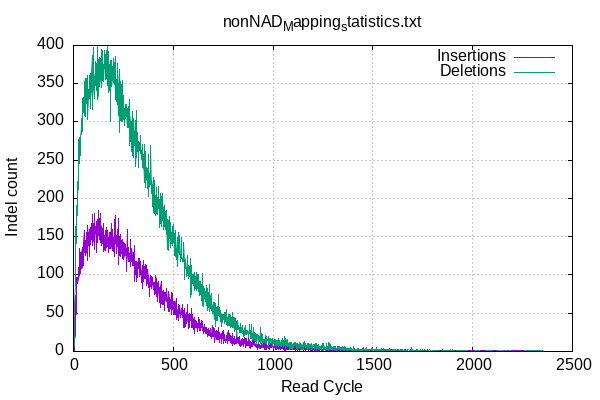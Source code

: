 
        set terminal png size 600,400 truecolor
        set output "Mapping_statistics/nonNAD_map-indel-cycles.png"
        set grid xtics ytics y2tics back lc rgb "#cccccc"
        set style line 1 linetype 1  linecolor rgb "red"
        set style line 2 linetype 2  linecolor rgb "black"
        set style line 3 linetype 3  linecolor rgb "green"
        set style line 4 linetype 4  linecolor rgb "blue"
        set style increment user
        set ylabel "Indel count"
        set xlabel "Read Cycle"
        set title "nonNAD_Mapping_statistics.txt"
    plot '-' w l ti 'Insertions', '' w l ti 'Deletions'
4	0
5	2
6	12
7	16
8	21
9	45
10	38
11	50
12	73
13	48
14	71
15	74
16	78
17	97
18	97
19	90
20	92
21	90
22	89
23	96
24	110
25	103
26	100
27	95
28	101
29	99
30	135
31	99
32	122
33	122
34	119
35	102
36	114
37	129
38	116
39	108
40	126
41	129
42	128
43	136
44	110
45	120
46	121
47	122
48	112
49	124
50	133
51	139
52	142
53	158
54	140
55	137
56	130
57	144
58	133
59	140
60	145
61	142
62	125
63	130
64	143
65	146
66	156
67	141
68	149
69	119
70	155
71	119
72	165
73	148
74	140
75	141
76	138
77	155
78	129
79	141
80	159
81	124
82	153
83	140
84	162
85	152
86	149
87	145
88	154
89	147
90	146
91	167
92	160
93	161
94	179
95	145
96	140
97	139
98	156
99	167
100	144
101	144
102	165
103	145
104	157
105	145
106	181
107	133
108	163
109	154
110	163
111	157
112	156
113	167
114	170
115	157
116	130
117	149
118	148
119	142
120	152
121	167
122	172
123	156
124	168
125	151
126	184
127	152
128	159
129	146
130	147
131	174
132	171
133	148
134	150
135	167
136	180
137	142
138	154
139	158
140	146
141	138
142	164
143	143
144	141
145	150
146	151
147	161
148	147
149	167
150	137
151	154
152	131
153	133
154	143
155	143
156	151
157	140
158	142
159	157
160	158
161	132
162	137
163	146
164	162
165	158
166	160
167	136
168	137
169	156
170	151
171	151
172	158
173	130
174	146
175	149
176	147
177	130
178	155
179	147
180	146
181	134
182	143
183	156
184	152
185	138
186	147
187	135
188	165
189	148
190	141
191	167
192	137
193	132
194	139
195	132
196	159
197	146
198	144
199	141
200	131
201	149
202	140
203	157
204	158
205	173
206	135
207	124
208	178
209	146
210	147
211	141
212	149
213	139
214	140
215	152
216	131
217	128
218	151
219	151
220	137
221	160
222	140
223	147
224	114
225	174
226	142
227	130
228	142
229	133
230	150
231	146
232	126
233	145
234	140
235	124
236	153
237	142
238	134
239	141
240	145
241	128
242	133
243	147
244	122
245	132
246	128
247	141
248	140
249	134
250	143
251	129
252	138
253	120
254	126
255	126
256	125
257	132
258	141
259	126
260	138
261	137
262	140
263	133
264	134
265	124
266	116
267	120
268	105
269	159
270	134
271	132
272	139
273	126
274	118
275	119
276	136
277	129
278	128
279	128
280	121
281	127
282	117
283	117
284	131
285	146
286	115
287	111
288	122
289	128
290	134
291	118
292	125
293	134
294	125
295	115
296	113
297	115
298	121
299	112
300	112
301	127
302	130
303	113
304	111
305	124
306	125
307	138
308	91
309	114
310	100
311	105
312	118
313	109
314	106
315	105
316	102
317	92
318	118
319	98
320	110
321	97
322	113
323	116
324	109
325	114
326	121
327	109
328	119
329	122
330	109
331	115
332	98
333	98
334	117
335	102
336	116
337	101
338	112
339	94
340	102
341	90
342	106
343	99
344	112
345	106
346	112
347	93
348	83
349	113
350	119
351	92
352	97
353	96
354	101
355	107
356	111
357	109
358	96
359	114
360	95
361	107
362	98
363	98
364	103
365	112
366	105
367	86
368	93
369	103
370	101
371	89
372	95
373	107
374	95
375	92
376	87
377	84
378	99
379	83
380	89
381	72
382	90
383	88
384	99
385	85
386	96
387	92
388	99
389	96
390	88
391	95
392	98
393	83
394	88
395	97
396	93
397	93
398	90
399	87
400	81
401	90
402	81
403	87
404	83
405	90
406	74
407	79
408	77
409	76
410	76
411	80
412	84
413	99
414	91
415	72
416	90
417	81
418	95
419	79
420	65
421	86
422	77
423	89
424	92
425	81
426	79
427	77
428	79
429	68
430	64
431	81
432	71
433	84
434	58
435	70
436	73
437	75
438	85
439	91
440	87
441	74
442	65
443	63
444	71
445	79
446	77
447	61
448	69
449	65
450	80
451	70
452	70
453	62
454	77
455	74
456	71
457	54
458	68
459	71
460	77
461	69
462	67
463	70
464	77
465	65
466	73
467	69
468	82
469	66
470	57
471	63
472	65
473	66
474	74
475	70
476	63
477	52
478	79
479	69
480	65
481	68
482	52
483	71
484	58
485	68
486	57
487	56
488	57
489	70
490	62
491	48
492	63
493	77
494	72
495	70
496	76
497	65
498	55
499	55
500	65
501	65
502	60
503	48
504	63
505	50
506	55
507	49
508	65
509	52
510	63
511	48
512	59
513	63
514	69
515	42
516	56
517	47
518	62
519	44
520	54
521	46
522	54
523	52
524	56
525	60
526	58
527	62
528	40
529	56
530	50
531	59
532	51
533	60
534	46
535	51
536	46
537	45
538	50
539	56
540	48
541	51
542	50
543	52
544	44
545	45
546	51
547	62
548	46
549	44
550	54
551	51
552	48
553	32
554	53
555	40
556	56
557	40
558	31
559	42
560	39
561	33
562	44
563	49
564	51
565	36
566	44
567	49
568	38
569	45
570	61
571	49
572	42
573	42
574	37
575	30
576	49
577	42
578	40
579	32
580	45
581	44
582	48
583	50
584	40
585	48
586	43
587	45
588	48
589	45
590	56
591	52
592	31
593	37
594	37
595	32
596	33
597	45
598	48
599	29
600	31
601	36
602	36
603	42
604	44
605	24
606	33
607	40
608	39
609	33
610	31
611	41
612	35
613	41
614	32
615	33
616	39
617	31
618	37
619	26
620	37
621	37
622	32
623	29
624	39
625	41
626	31
627	37
628	44
629	34
630	37
631	42
632	27
633	37
634	36
635	29
636	27
637	37
638	34
639	39
640	32
641	32
642	40
643	38
644	39
645	27
646	35
647	32
648	36
649	23
650	31
651	28
652	30
653	25
654	31
655	35
656	26
657	32
658	30
659	32
660	27
661	32
662	23
663	25
664	25
665	24
666	31
667	30
668	26
669	25
670	29
671	19
672	29
673	23
674	21
675	26
676	30
677	23
678	30
679	21
680	27
681	24
682	23
683	27
684	20
685	28
686	27
687	25
688	30
689	20
690	22
691	24
692	23
693	17
694	34
695	24
696	23
697	19
698	26
699	21
700	24
701	31
702	19
703	24
704	30
705	19
706	23
707	17
708	12
709	21
710	26
711	19
712	25
713	24
714	27
715	25
716	28
717	16
718	20
719	26
720	22
721	20
722	26
723	16
724	21
725	25
726	32
727	23
728	16
729	15
730	24
731	17
732	12
733	25
734	21
735	21
736	18
737	22
738	17
739	21
740	11
741	20
742	15
743	23
744	18
745	22
746	23
747	17
748	26
749	22
750	11
751	17
752	27
753	17
754	23
755	21
756	14
757	16
758	21
759	22
760	12
761	16
762	13
763	16
764	15
765	17
766	21
767	16
768	14
769	17
770	17
771	25
772	25
773	16
774	11
775	27
776	15
777	23
778	25
779	18
780	16
781	15
782	14
783	16
784	24
785	12
786	14
787	21
788	18
789	12
790	18
791	11
792	19
793	14
794	17
795	8
796	23
797	21
798	9
799	22
800	15
801	12
802	17
803	13
804	10
805	9
806	11
807	16
808	20
809	15
810	15
811	10
812	10
813	13
814	16
815	12
816	11
817	15
818	10
819	30
820	12
821	14
822	12
823	14
824	18
825	11
826	15
827	10
828	18
829	15
830	18
831	19
832	8
833	18
834	18
835	12
836	7
837	13
838	13
839	9
840	16
841	12
842	8
843	16
844	10
845	17
846	16
847	9
848	14
849	16
850	14
851	12
852	9
853	6
854	16
855	11
856	12
857	12
858	10
859	18
860	6
861	16
862	8
863	17
864	5
865	8
866	12
867	10
868	17
869	13
870	12
871	10
872	11
873	8
874	13
875	8
876	11
877	10
878	9
879	20
880	13
881	6
882	12
883	5
884	10
885	13
886	4
887	8
888	11
889	11
890	9
891	12
892	11
893	8
894	7
895	16
896	6
897	11
898	7
899	8
900	11
901	9
902	9
903	15
904	11
905	8
906	10
907	13
908	8
909	9
910	7
911	9
912	7
913	7
914	9
915	12
916	9
917	8
918	5
919	10
920	8
921	9
922	6
923	3
924	7
925	8
926	6
927	14
928	5
929	10
930	4
931	6
932	9
933	8
934	6
935	8
936	5
937	6
938	7
939	4
940	5
941	8
942	10
943	11
944	5
945	8
946	5
947	10
948	9
949	12
950	7
951	11
952	5
953	6
954	10
955	9
956	6
957	3
958	10
959	4
960	8
961	3
962	7
963	8
964	11
965	6
966	5
967	6
968	9
969	3
970	8
971	6
972	6
973	5
974	8
975	4
976	7
977	4
978	9
979	7
980	7
981	3
982	12
983	7
984	10
985	7
986	11
987	9
988	6
989	5
990	9
991	7
992	7
993	6
994	5
995	11
996	6
997	6
998	6
999	6
1000	4
1001	5
1002	7
1003	7
1004	5
1005	6
1006	10
1007	8
1008	5
1009	9
1010	6
1011	5
1012	3
1013	5
1014	4
1015	4
1016	2
1017	13
1018	4
1019	10
1020	6
1021	5
1022	6
1023	4
1024	6
1025	3
1026	4
1027	7
1028	6
1029	6
1030	6
1031	5
1032	4
1033	4
1034	5
1035	7
1036	8
1037	6
1038	6
1039	2
1040	7
1041	6
1042	4
1043	4
1044	6
1045	5
1046	4
1047	4
1048	4
1049	7
1050	4
1051	5
1052	7
1053	8
1054	3
1055	10
1056	7
1057	4
1058	3
1059	1
1060	4
1061	2
1062	3
1063	1
1064	6
1065	3
1066	4
1067	6
1068	7
1069	7
1070	7
1071	5
1072	3
1073	5
1074	3
1075	7
1076	6
1077	6
1078	3
1079	5
1080	2
1081	5
1082	2
1083	3
1084	6
1085	3
1086	4
1087	3
1088	4
1089	3
1090	3
1091	6
1092	2
1093	3
1094	8
1095	5
1096	5
1097	3
1098	5
1099	3
1100	6
1101	6
1102	3
1103	2
1104	7
1105	2
1106	5
1107	6
1108	4
1109	5
1110	1
1111	4
1112	6
1113	1
1114	4
1115	3
1116	5
1117	9
1118	8
1119	5
1120	4
1121	7
1122	4
1123	1
1124	2
1125	8
1126	3
1127	4
1128	6
1129	8
1130	2
1131	7
1132	6
1133	1
1134	5
1135	8
1136	3
1137	5
1138	4
1139	2
1140	5
1141	4
1142	9
1143	5
1144	2
1145	4
1146	2
1147	5
1148	5
1149	4
1150	1
1151	5
1152	1
1153	2
1154	4
1155	2
1156	6
1157	4
1158	2
1159	3
1160	4
1161	2
1162	2
1163	5
1164	1
1165	4
1166	3
1167	5
1168	3
1169	5
1170	3
1171	2
1172	3
1173	2
1174	3
1175	2
1176	1
1177	3
1178	3
1179	5
1180	4
1181	3
1182	4
1183	3
1184	2
1185	1
1186	4
1187	4
1188	5
1189	2
1190	3
1191	2
1192	4
1193	1
1194	6
1195	3
1196	4
1197	2
1198	2
1199	0
1200	3
1201	3
1202	2
1203	4
1204	4
1205	1
1206	3
1207	2
1208	1
1209	2
1210	2
1211	2
1212	4
1213	0
1214	4
1215	5
1216	2
1217	4
1218	2
1219	0
1220	6
1221	1
1222	2
1223	2
1224	4
1225	2
1226	1
1227	1
1228	3
1229	2
1230	0
1231	2
1232	2
1233	4
1234	2
1235	3
1236	2
1237	3
1238	5
1239	3
1240	1
1241	2
1242	5
1243	3
1244	1
1245	3
1246	1
1247	2
1248	0
1249	2
1250	5
1251	2
1252	2
1253	5
1254	0
1255	3
1256	2
1257	3
1258	2
1259	2
1260	4
1261	4
1262	0
1263	4
1264	3
1265	2
1266	2
1267	4
1268	0
1269	4
1270	4
1271	2
1272	1
1273	2
1274	4
1275	4
1276	2
1277	1
1278	1
1279	2
1280	2
1281	2
1282	1
1283	2
1284	1
1285	0
1286	1
1287	2
1288	0
1289	3
1290	0
1291	1
1292	0
1293	0
1294	3
1295	2
1296	2
1297	0
1298	4
1299	1
1300	2
1301	2
1302	1
1303	2
1304	1
1305	2
1306	3
1307	4
1308	0
1309	1
1310	5
1311	3
1312	1
1313	3
1314	1
1315	1
1316	2
1317	1
1318	1
1319	1
1320	1
1321	3
1322	2
1323	1
1324	1
1325	0
1326	0
1327	2
1328	0
1329	2
1330	2
1331	0
1332	3
1333	2
1334	1
1335	2
1336	0
1337	1
1338	1
1339	3
1340	3
1341	5
1342	0
1343	0
1344	1
1345	2
1346	2
1347	0
1348	2
1349	2
1350	0
1351	0
1352	1
1353	1
1354	2
1355	1
1356	2
1357	1
1358	3
1359	2
1360	3
1361	1
1362	0
1363	1
1364	1
1365	0
1366	0
1367	2
1368	0
1369	1
1370	0
1371	0
1372	1
1373	1
1374	1
1375	0
1376	1
1377	0
1378	1
1379	1
1380	0
1381	1
1382	0
1383	0
1384	3
1385	0
1386	2
1387	2
1388	1
1389	0
1390	2
1391	0
1392	1
1393	1
1394	1
1395	3
1396	1
1397	1
1398	1
1399	3
1400	1
1401	0
1402	1
1403	0
1404	0
1405	0
1406	1
1407	0
1408	0
1409	0
1410	1
1411	2
1412	1
1413	3
1414	1
1415	1
1416	0
1417	1
1418	2
1419	3
1420	3
1421	0
1422	1
1423	1
1424	0
1425	2
1426	2
1427	0
1428	2
1429	1
1430	0
1431	0
1432	0
1433	2
1434	1
1435	1
1436	0
1438	2
1439	2
1440	1
1441	0
1442	1
1443	0
1444	2
1445	0
1446	2
1447	1
1448	2
1449	1
1450	0
1451	0
1452	5
1453	1
1454	1
1455	1
1456	3
1457	0
1458	1
1459	0
1460	0
1461	0
1462	2
1463	0
1464	0
1465	0
1466	0
1467	1
1468	0
1469	1
1470	1
1471	2
1472	0
1474	1
1475	1
1476	0
1477	0
1478	1
1480	1
1481	0
1482	1
1483	2
1484	0
1485	0
1486	1
1487	0
1488	0
1489	0
1490	3
1491	0
1492	1
1493	1
1494	1
1495	1
1496	2
1497	1
1498	1
1499	0
1500	1
1501	0
1502	0
1503	0
1504	0
1505	0
1506	2
1507	2
1508	0
1509	0
1510	0
1511	0
1512	0
1513	1
1514	2
1515	1
1516	1
1517	0
1518	1
1519	0
1520	0
1521	0
1522	0
1523	0
1524	2
1525	0
1526	0
1527	2
1528	0
1529	1
1530	0
1532	0
1534	2
1535	1
1537	1
1538	0
1540	1
1541	2
1543	0
1544	0
1545	1
1546	1
1547	1
1548	0
1549	2
1551	2
1552	1
1553	0
1554	1
1555	1
1556	1
1557	1
1560	2
1561	1
1562	0
1563	0
1564	0
1565	1
1566	2
1567	0
1569	0
1570	2
1571	1
1572	1
1573	1
1575	0
1576	0
1577	0
1578	1
1580	1
1581	0
1582	1
1583	0
1584	0
1585	1
1586	0
1588	0
1589	0
1590	1
1592	1
1593	1
1594	2
1595	0
1596	1
1598	0
1599	0
1602	0
1603	1
1605	1
1607	0
1608	1
1610	0
1612	0
1613	1
1614	0
1615	0
1616	1
1617	1
1619	0
1620	0
1622	0
1624	1
1626	0
1627	1
1629	2
1631	1
1632	1
1634	1
1635	0
1638	0
1639	2
1640	0
1643	0
1644	2
1645	0
1646	1
1647	0
1648	0
1649	0
1650	0
1651	0
1652	1
1654	1
1656	0
1658	3
1659	1
1660	0
1662	0
1663	2
1664	0
1669	0
1672	0
1674	0
1675	0
1679	0
1681	0
1683	0
1684	0
1686	0
1687	0
1688	0
1690	1
1691	0
1692	0
1693	0
1697	0
1699	0
1702	0
1704	1
1706	0
1707	0
1708	0
1709	1
1710	1
1714	0
1715	0
1719	1
1720	0
1721	0
1722	0
1724	1
1726	0
1727	1
1728	1
1733	0
1735	1
1736	2
1740	0
1741	0
1743	0
1744	0
1745	0
1746	0
1747	0
1749	0
1751	0
1755	0
1757	0
1758	0
1760	0
1761	0
1763	1
1769	0
1771	0
1772	0
1773	2
1775	1
1776	1
1781	1
1785	0
1790	0
1797	1
1798	1
1800	0
1801	0
1805	0
1807	1
1809	0
1810	1
1811	0
1816	0
1817	0
1819	1
1822	0
1823	0
1825	1
1831	0
1833	1
1838	1
1841	1
1842	0
1844	0
1849	2
1852	0
1858	0
1859	1
1863	0
1864	0
1865	0
1867	1
1871	0
1876	0
1877	0
1878	0
1879	0
1885	0
1887	0
1891	1
1897	0
1900	0
1903	1
1905	0
1906	0
1909	1
1915	1
1917	0
1922	0
1924	1
1925	1
1927	0
1929	0
1941	0
1966	0
1980	1
2002	1
2023	0
2027	0
2029	0
2038	1
2063	1
2070	0
2081	1
2091	0
2098	0
2103	1
2119	1
2130	0
2157	1
2169	0
2178	1
2183	0
2194	1
2200	1
2231	1
2236	0
2239	1
2256	1
2270	0
2297	0
2305	1
2311	0
2316	0
2335	0
2342	0
2352	1
end
4	6
5	28
6	48
7	61
8	89
9	94
10	130
11	119
12	163
13	141
14	156
15	165
16	182
17	191
18	178
19	222
20	181
21	221
22	203
23	224
24	231
25	212
26	259
27	277
28	249
29	246
30	280
31	266
32	268
33	263
34	256
35	268
36	270
37	280
38	293
39	284
40	288
41	304
42	295
43	310
44	288
45	331
46	288
47	319
48	314
49	325
50	312
51	332
52	326
53	326
54	339
55	333
56	308
57	351
58	357
59	307
60	323
61	340
62	315
63	346
64	334
65	357
66	324
67	331
68	361
69	351
70	339
71	346
72	303
73	335
74	334
75	329
76	342
77	330
78	347
79	331
80	341
81	361
82	358
83	337
84	331
85	364
86	317
87	330
88	342
89	354
90	359
91	338
92	363
93	387
94	330
95	377
96	362
97	316
98	398
99	343
100	378
101	343
102	347
103	335
104	345
105	331
106	347
107	360
108	363
109	370
110	348
111	379
112	367
113	360
114	341
115	372
116	376
117	373
118	333
119	359
120	365
121	399
122	330
123	335
124	370
125	382
126	364
127	345
128	358
129	351
130	384
131	347
132	349
133	356
134	366
135	383
136	369
137	376
138	345
139	395
140	358
141	366
142	369
143	354
144	379
145	393
146	370
147	371
148	353
149	368
150	360
151	375
152	355
153	376
154	377
155	394
156	370
157	381
158	388
159	378
160	368
161	356
162	369
163	393
164	384
165	378
166	381
167	357
168	357
169	399
170	378
171	348
172	382
173	392
174	354
175	371
176	338
177	361
178	374
179	341
180	370
181	375
182	359
183	380
184	339
185	347
186	301
187	342
188	381
189	368
190	366
191	357
192	347
193	355
194	364
195	372
196	373
197	372
198	373
199	367
200	352
201	373
202	383
203	362
204	349
205	363
206	366
207	378
208	334
209	359
210	367
211	385
212	330
213	331
214	355
215	327
216	352
217	333
218	323
219	372
220	334
221	377
222	368
223	309
224	316
225	350
226	310
227	334
228	368
229	338
230	286
231	323
232	362
233	337
234	353
235	302
236	328
237	343
238	334
239	324
240	301
241	349
242	311
243	339
244	354
245	326
246	301
247	326
248	305
249	334
250	324
251	303
252	309
253	308
254	310
255	309
256	317
257	295
258	308
259	323
260	319
261	315
262	304
263	311
264	307
265	314
266	318
267	323
268	313
269	293
270	294
271	309
272	294
273	318
274	310
275	320
276	296
277	310
278	293
279	329
280	301
281	284
282	269
283	311
284	300
285	277
286	298
287	277
288	275
289	297
290	280
291	300
292	261
293	289
294	313
295	284
296	256
297	314
298	285
299	277
300	253
301	286
302	305
303	288
304	278
305	287
306	269
307	276
308	282
309	302
310	284
311	257
312	261
313	242
314	268
315	315
316	255
317	274
318	254
319	286
320	261
321	277
322	281
323	266
324	274
325	241
326	261
327	256
328	255
329	273
330	263
331	263
332	269
333	267
334	263
335	282
336	259
337	267
338	260
339	263
340	257
341	254
342	251
343	259
344	270
345	240
346	243
347	257
348	249
349	250
350	243
351	239
352	242
353	258
354	221
355	236
356	270
357	237
358	245
359	244
360	262
361	215
362	232
363	218
364	241
365	232
366	240
367	225
368	236
369	239
370	232
371	225
372	229
373	213
374	239
375	207
376	203
377	258
378	222
379	229
380	216
381	222
382	233
383	230
384	227
385	224
386	218
387	227
388	269
389	208
390	212
391	207
392	224
393	223
394	205
395	189
396	214
397	218
398	207
399	228
400	182
401	220
402	213
403	203
404	192
405	223
406	210
407	181
408	206
409	196
410	184
411	204
412	199
413	178
414	193
415	205
416	200
417	215
418	180
419	186
420	201
421	179
422	192
423	182
424	208
425	200
426	216
427	187
428	196
429	180
430	184
431	193
432	162
433	199
434	183
435	196
436	199
437	167
438	206
439	176
440	202
441	195
442	164
443	200
444	200
445	191
446	171
447	206
448	178
449	188
450	161
451	187
452	181
453	159
454	191
455	170
456	163
457	179
458	168
459	166
460	160
461	172
462	159
463	183
464	184
465	160
466	175
467	153
468	181
469	133
470	164
471	173
472	156
473	169
474	147
475	144
476	151
477	171
478	132
479	158
480	161
481	176
482	158
483	148
484	168
485	136
486	145
487	147
488	144
489	152
490	147
491	155
492	141
493	150
494	163
495	144
496	159
497	150
498	138
499	166
500	157
501	149
502	142
503	150
504	154
505	130
506	132
507	126
508	149
509	158
510	135
511	134
512	124
513	148
514	132
515	125
516	126
517	120
518	135
519	118
520	149
521	145
522	142
523	111
524	142
525	130
526	141
527	156
528	134
529	151
530	128
531	127
532	138
533	132
534	127
535	117
536	117
537	121
538	120
539	149
540	122
541	132
542	130
543	127
544	120
545	122
546	117
547	121
548	122
549	119
550	117
551	126
552	121
553	142
554	117
555	103
556	94
557	119
558	108
559	118
560	118
561	120
562	109
563	119
564	106
565	110
566	110
567	110
568	98
569	102
570	107
571	111
572	126
573	114
574	96
575	106
576	112
577	113
578	108
579	101
580	111
581	98
582	98
583	99
584	115
585	121
586	99
587	70
588	103
589	112
590	105
591	95
592	75
593	100
594	96
595	89
596	100
597	98
598	96
599	93
600	86
601	88
602	87
603	100
604	103
605	87
606	80
607	89
608	103
609	83
610	83
611	98
612	97
613	94
614	83
615	103
616	80
617	97
618	83
619	83
620	92
621	89
622	101
623	93
624	92
625	100
626	93
627	78
628	93
629	92
630	79
631	73
632	82
633	82
634	78
635	84
636	80
637	91
638	74
639	78
640	87
641	75
642	72
643	67
644	65
645	102
646	60
647	65
648	86
649	85
650	68
651	81
652	64
653	59
654	82
655	69
656	81
657	73
658	70
659	78
660	73
661	65
662	69
663	76
664	71
665	79
666	86
667	76
668	60
669	61
670	82
671	65
672	54
673	63
674	70
675	77
676	69
677	57
678	66
679	54
680	59
681	87
682	73
683	52
684	64
685	69
686	56
687	62
688	72
689	76
690	53
691	68
692	60
693	64
694	54
695	59
696	50
697	51
698	57
699	64
700	59
701	58
702	52
703	53
704	42
705	56
706	58
707	53
708	64
709	58
710	33
711	50
712	63
713	54
714	57
715	55
716	53
717	52
718	40
719	40
720	59
721	52
722	42
723	47
724	47
725	52
726	52
727	74
728	49
729	46
730	57
731	47
732	51
733	50
734	39
735	45
736	45
737	50
738	54
739	42
740	45
741	49
742	33
743	38
744	49
745	38
746	40
747	38
748	42
749	45
750	43
751	46
752	42
753	44
754	48
755	45
756	39
757	51
758	36
759	50
760	40
761	39
762	50
763	44
764	51
765	49
766	55
767	35
768	42
769	36
770	38
771	44
772	34
773	43
774	42
775	39
776	34
777	35
778	43
779	49
780	34
781	37
782	38
783	48
784	34
785	45
786	32
787	41
788	38
789	47
790	38
791	41
792	37
793	33
794	45
795	31
796	33
797	34
798	31
799	51
800	32
801	37
802	32
803	45
804	35
805	44
806	40
807	35
808	38
809	26
810	37
811	29
812	43
813	30
814	30
815	39
816	36
817	19
818	32
819	32
820	29
821	31
822	38
823	33
824	41
825	29
826	34
827	32
828	31
829	29
830	29
831	26
832	29
833	32
834	25
835	35
836	36
837	33
838	35
839	25
840	27
841	30
842	28
843	25
844	32
845	28
846	34
847	23
848	25
849	27
850	20
851	20
852	27
853	25
854	20
855	24
856	21
857	30
858	23
859	28
860	34
861	29
862	28
863	22
864	25
865	24
866	28
867	28
868	22
869	23
870	27
871	23
872	25
873	23
874	27
875	25
876	23
877	22
878	18
879	21
880	28
881	35
882	24
883	27
884	26
885	27
886	19
887	17
888	26
889	23
890	26
891	35
892	19
893	17
894	20
895	18
896	21
897	24
898	17
899	16
900	31
901	16
902	22
903	21
904	26
905	20
906	15
907	24
908	24
909	25
910	20
911	20
912	17
913	13
914	23
915	22
916	14
917	9
918	13
919	19
920	19
921	17
922	20
923	22
924	17
925	12
926	15
927	15
928	21
929	13
930	15
931	16
932	20
933	14
934	13
935	18
936	31
937	17
938	18
939	11
940	24
941	14
942	18
943	16
944	15
945	8
946	22
947	16
948	18
949	13
950	12
951	12
952	16
953	14
954	16
955	12
956	14
957	16
958	15
959	15
960	15
961	21
962	13
963	12
964	11
965	14
966	16
967	18
968	11
969	19
970	15
971	16
972	15
973	15
974	14
975	13
976	19
977	6
978	11
979	15
980	11
981	17
982	17
983	9
984	9
985	15
986	16
987	17
988	16
989	16
990	12
991	13
992	16
993	10
994	16
995	15
996	17
997	12
998	8
999	9
1000	11
1001	12
1002	12
1003	13
1004	15
1005	16
1006	12
1007	10
1008	13
1009	13
1010	8
1011	10
1012	13
1013	16
1014	13
1015	14
1016	8
1017	11
1018	7
1019	15
1020	11
1021	13
1022	8
1023	15
1024	12
1025	17
1026	7
1027	11
1028	12
1029	8
1030	15
1031	14
1032	15
1033	9
1034	8
1035	9
1036	10
1037	9
1038	7
1039	12
1040	15
1041	6
1042	7
1043	9
1044	8
1045	12
1046	17
1047	9
1048	13
1049	8
1050	9
1051	14
1052	10
1053	6
1054	9
1055	8
1056	20
1057	16
1058	11
1059	9
1060	15
1061	13
1062	5
1063	9
1064	17
1065	9
1066	11
1067	14
1068	12
1069	8
1070	9
1071	8
1072	16
1073	7
1074	13
1075	7
1076	9
1077	10
1078	10
1079	9
1080	8
1081	12
1082	12
1083	3
1084	12
1085	11
1086	4
1087	10
1088	6
1089	12
1090	11
1091	4
1092	9
1093	12
1094	7
1095	8
1096	8
1097	7
1098	9
1099	3
1100	7
1101	8
1102	10
1103	5
1104	9
1105	8
1106	12
1107	11
1108	12
1109	9
1110	12
1111	9
1112	8
1113	9
1114	10
1115	8
1116	9
1117	4
1118	9
1119	11
1120	10
1121	4
1122	9
1123	11
1124	3
1125	7
1126	8
1127	9
1128	9
1129	7
1130	4
1131	5
1132	12
1133	9
1134	5
1135	10
1136	7
1137	6
1138	8
1139	10
1140	9
1141	6
1142	2
1143	8
1144	8
1145	8
1146	5
1147	3
1148	5
1149	8
1150	12
1151	3
1152	6
1153	3
1154	5
1155	13
1156	6
1157	7
1158	8
1159	11
1160	11
1161	11
1162	5
1163	11
1164	5
1165	7
1166	6
1167	5
1168	8
1169	4
1170	6
1171	11
1172	6
1173	6
1174	3
1175	5
1176	10
1177	6
1178	10
1179	8
1180	6
1181	7
1182	6
1183	9
1184	3
1185	6
1186	8
1187	7
1188	7
1189	9
1190	7
1191	7
1192	3
1193	6
1194	11
1195	6
1196	7
1197	4
1198	4
1199	5
1200	8
1201	9
1202	8
1203	6
1204	6
1205	6
1206	8
1207	9
1208	9
1209	2
1210	9
1211	10
1212	4
1213	7
1214	7
1215	9
1216	4
1217	7
1218	11
1219	3
1220	4
1221	8
1222	4
1223	6
1224	7
1225	3
1226	6
1227	9
1228	2
1229	2
1230	5
1231	5
1232	6
1233	6
1234	4
1235	5
1236	6
1237	4
1238	4
1239	6
1240	6
1241	8
1242	3
1243	6
1244	4
1245	7
1246	6
1247	10
1248	9
1249	5
1250	10
1251	0
1252	2
1253	5
1254	2
1255	5
1256	4
1257	6
1258	6
1259	6
1260	7
1261	1
1262	3
1263	5
1264	3
1265	4
1266	3
1267	6
1268	3
1269	11
1270	4
1271	4
1272	7
1273	7
1274	3
1275	4
1276	6
1277	12
1278	1
1279	3
1280	3
1281	5
1282	6
1283	3
1284	5
1285	11
1286	2
1287	5
1288	9
1289	3
1290	4
1291	4
1292	5
1293	3
1294	7
1295	4
1296	3
1297	5
1298	5
1299	4
1300	4
1301	6
1302	5
1303	4
1304	5
1305	3
1306	5
1307	3
1308	7
1309	3
1310	2
1311	2
1312	2
1313	7
1314	4
1315	4
1316	2
1317	4
1318	3
1319	1
1320	4
1321	4
1322	4
1323	5
1324	7
1325	3
1326	4
1327	6
1328	3
1329	3
1330	5
1331	3
1332	5
1333	6
1334	3
1335	3
1336	3
1337	5
1338	5
1339	2
1340	1
1341	4
1342	4
1343	5
1344	3
1345	3
1346	5
1347	5
1348	2
1349	6
1350	3
1351	4
1352	5
1353	2
1354	3
1355	1
1356	1
1357	3
1358	3
1359	1
1360	6
1361	4
1362	4
1363	4
1364	3
1365	5
1366	2
1367	1
1368	2
1369	4
1370	2
1371	2
1372	4
1373	1
1374	2
1375	4
1376	2
1377	2
1378	0
1379	1
1380	4
1381	3
1382	3
1383	3
1384	2
1385	4
1386	4
1387	0
1388	5
1389	2
1390	2
1391	1
1392	2
1393	2
1394	4
1395	2
1396	2
1397	0
1398	0
1399	2
1400	0
1401	1
1402	7
1403	2
1404	4
1405	1
1406	3
1407	1
1408	4
1409	3
1410	3
1411	2
1412	2
1413	1
1414	1
1415	2
1416	1
1417	1
1418	1
1419	2
1420	2
1421	4
1422	2
1423	0
1424	2
1425	3
1426	0
1427	4
1428	2
1429	1
1430	4
1431	3
1432	2
1433	2
1434	1
1435	1
1436	1
1438	2
1439	1
1440	2
1441	2
1442	1
1443	3
1444	1
1445	1
1446	1
1447	0
1448	4
1449	3
1450	2
1451	1
1452	3
1453	0
1454	0
1455	2
1456	1
1457	2
1458	3
1459	1
1460	1
1461	1
1462	3
1463	3
1464	3
1465	3
1466	5
1467	0
1468	5
1469	2
1470	1
1471	1
1472	2
1474	2
1475	2
1476	2
1477	3
1478	2
1480	1
1481	2
1482	2
1483	3
1484	1
1485	1
1486	3
1487	3
1488	2
1489	3
1490	2
1491	1
1492	1
1493	2
1494	4
1495	0
1496	1
1497	4
1498	3
1499	2
1500	1
1501	3
1502	2
1503	3
1504	2
1505	2
1506	1
1507	1
1508	1
1509	3
1510	3
1511	1
1512	1
1513	0
1514	1
1515	3
1516	0
1517	2
1518	1
1519	5
1520	2
1521	1
1522	2
1523	1
1524	0
1525	2
1526	2
1527	0
1528	1
1529	3
1530	1
1532	3
1534	0
1535	0
1537	2
1538	1
1540	0
1541	0
1543	1
1544	4
1545	0
1546	1
1547	1
1548	1
1549	1
1551	1
1552	1
1553	2
1554	2
1555	4
1556	0
1557	0
1560	0
1561	1
1562	1
1563	2
1564	1
1565	1
1566	2
1567	1
1569	1
1570	1
1571	1
1572	2
1573	0
1575	3
1576	1
1577	2
1578	1
1580	2
1581	2
1582	0
1583	4
1584	1
1585	0
1586	3
1588	2
1589	2
1590	2
1592	0
1593	1
1594	0
1595	1
1596	0
1598	2
1599	1
1602	1
1603	2
1605	0
1607	1
1608	1
1610	2
1612	2
1613	0
1614	1
1615	3
1616	1
1617	0
1619	1
1620	1
1622	2
1624	2
1626	2
1627	0
1629	0
1631	0
1632	0
1634	0
1635	1
1638	2
1639	0
1640	3
1643	1
1644	0
1645	1
1646	0
1647	1
1648	1
1649	2
1650	1
1651	1
1652	0
1654	0
1656	1
1658	1
1659	0
1660	1
1662	1
1663	0
1664	1
1669	1
1672	2
1674	1
1675	1
1679	2
1681	1
1683	1
1684	1
1686	1
1687	2
1688	1
1690	0
1691	1
1692	5
1693	2
1697	1
1699	2
1702	1
1704	0
1706	1
1707	1
1708	1
1709	1
1710	0
1714	1
1715	1
1719	0
1720	2
1721	1
1722	2
1724	0
1726	1
1727	0
1728	1
1733	1
1735	0
1736	0
1740	2
1741	1
1743	1
1744	1
1745	1
1746	1
1747	1
1749	1
1751	2
1755	1
1757	1
1758	1
1760	1
1761	2
1763	0
1769	1
1771	1
1772	1
1773	0
1775	0
1776	0
1781	0
1785	2
1790	1
1797	0
1798	0
1800	1
1801	1
1805	1
1807	0
1809	1
1810	0
1811	1
1816	1
1817	1
1819	0
1822	1
1823	1
1825	0
1831	1
1833	0
1838	0
1841	0
1842	1
1844	1
1849	1
1852	1
1858	1
1859	1
1863	1
1864	1
1865	1
1867	0
1871	1
1876	1
1877	1
1878	1
1879	1
1885	1
1887	2
1891	0
1897	1
1900	2
1903	0
1905	1
1906	1
1909	1
1915	0
1917	1
1922	1
1924	0
1925	0
1927	1
1929	1
1941	1
1966	1
1980	0
2002	0
2023	1
2027	1
2029	1
2038	0
2063	0
2070	1
2081	0
2091	1
2098	1
2103	0
2119	0
2130	1
2157	0
2169	1
2178	0
2183	1
2194	0
2200	0
2231	0
2236	1
2239	0
2256	0
2270	1
2297	1
2305	0
2311	1
2316	1
2335	1
2342	1
2352	0
end
